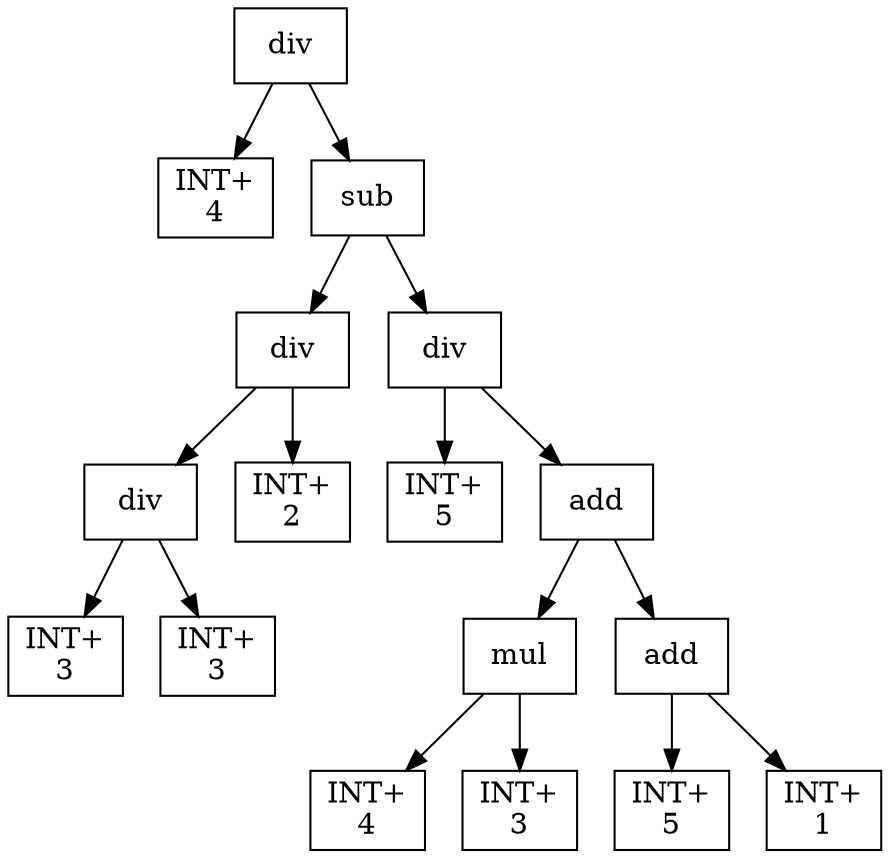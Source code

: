digraph expr {
  node [shape=box];
  n1 [label="div"];
  n2 [label="INT+\n4"];
  n3 [label="sub"];
  n4 [label="div"];
  n5 [label="div"];
  n6 [label="INT+\n3"];
  n7 [label="INT+\n3"];
  n5 -> n6;
  n5 -> n7;
  n8 [label="INT+\n2"];
  n4 -> n5;
  n4 -> n8;
  n9 [label="div"];
  n10 [label="INT+\n5"];
  n11 [label="add"];
  n12 [label="mul"];
  n13 [label="INT+\n4"];
  n14 [label="INT+\n3"];
  n12 -> n13;
  n12 -> n14;
  n15 [label="add"];
  n16 [label="INT+\n5"];
  n17 [label="INT+\n1"];
  n15 -> n16;
  n15 -> n17;
  n11 -> n12;
  n11 -> n15;
  n9 -> n10;
  n9 -> n11;
  n3 -> n4;
  n3 -> n9;
  n1 -> n2;
  n1 -> n3;
}